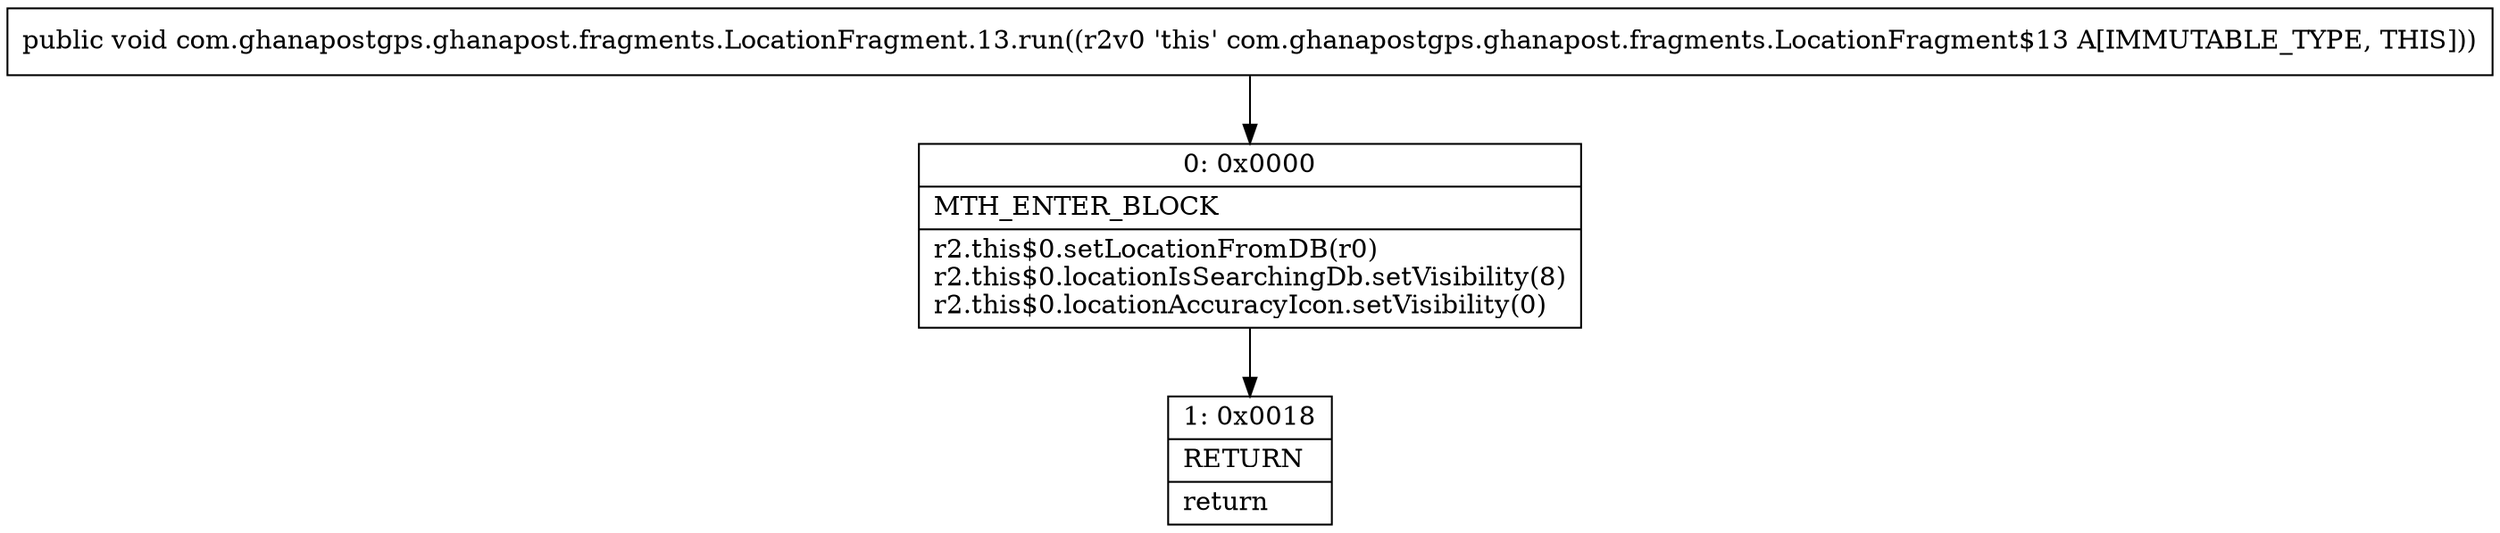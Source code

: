 digraph "CFG forcom.ghanapostgps.ghanapost.fragments.LocationFragment.13.run()V" {
Node_0 [shape=record,label="{0\:\ 0x0000|MTH_ENTER_BLOCK\l|r2.this$0.setLocationFromDB(r0)\lr2.this$0.locationIsSearchingDb.setVisibility(8)\lr2.this$0.locationAccuracyIcon.setVisibility(0)\l}"];
Node_1 [shape=record,label="{1\:\ 0x0018|RETURN\l|return\l}"];
MethodNode[shape=record,label="{public void com.ghanapostgps.ghanapost.fragments.LocationFragment.13.run((r2v0 'this' com.ghanapostgps.ghanapost.fragments.LocationFragment$13 A[IMMUTABLE_TYPE, THIS])) }"];
MethodNode -> Node_0;
Node_0 -> Node_1;
}

